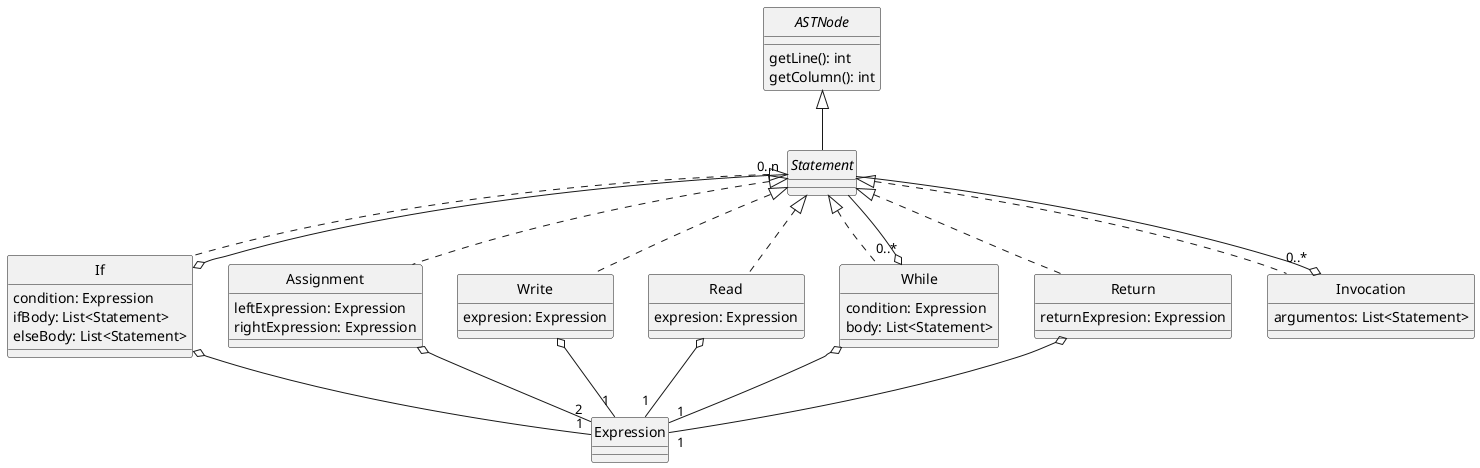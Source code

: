 @startuml Statements
skinparam style strictuml
skinparam monochrome true


interface ASTNode {
    getLine(): int
    getColumn(): int
}

interface Statement

class If {
    condition: Expression
    ifBody: List<Statement>
    elseBody: List<Statement>
}

class Assignment {
    leftExpression: Expression
    rightExpression: Expression
    ' Deben de poder ser evaluables
}

class Write {
    expresion: Expression
}

class Read {
    expresion: Expression
}

class While {
    condition: Expression
    body: List<Statement>
}

class Return {
    returnExpresion: Expression
}

class Invocation {
    argumentos: List<Statement>
}

ASTNode <|-- Statement
Statement <|.. If
Statement <|.. Assignment
Statement <|.. Write
Statement <|.. Read
Statement <|.. While
Statement <|.. Return
Statement <|.. Invocation
If o-- "1" Expression
Write o-- "1" Expression
Read o-- "1" Expression
While o-- "1" Expression
While "0..*" o-- Statement
Return o-- "1" Expression
Assignment o-- "2" Expression
If o-- "0..n" Statement
Invocation "0..*" o-- Statement

@enduml
